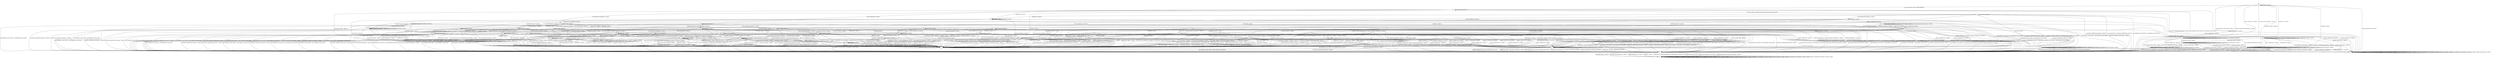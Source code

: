 digraph h17 {
s0 [label="s0"];
s1 [label="s1"];
s2 [label="s2"];
s6 [label="s6"];
s8 [label="s8"];
s10 [label="s10"];
s54 [label="s54"];
s3 [label="s3"];
s4 [label="s4"];
s7 [label="s7"];
s9 [label="s9"];
s11 [label="s11"];
s12 [label="s12"];
s14 [label="s14"];
s55 [label="s55"];
s5 [label="s5"];
s13 [label="s13"];
s15 [label="s15"];
s16 [label="s16"];
s19 [label="s19"];
s21 [label="s21"];
s23 [label="s23"];
s27 [label="s27"];
s34 [label="s34"];
s35 [label="s35"];
s53 [label="s53"];
s17 [label="s17"];
s20 [label="s20"];
s22 [label="s22"];
s24 [label="s24"];
s26 [label="s26"];
s28 [label="s28"];
s29 [label="s29"];
s36 [label="s36"];
s37 [label="s37"];
s42 [label="s42"];
s18 [label="s18"];
s25 [label="s25"];
s30 [label="s30"];
s31 [label="s31"];
s32 [label="s32"];
s38 [label="s38"];
s39 [label="s39"];
s43 [label="s43"];
s45 [label="s45"];
s33 [label="s33"];
s40 [label="s40"];
s41 [label="s41"];
s44 [label="s44"];
s46 [label="s46"];
s49 [label="s49"];
s50 [label="s50"];
s47 [label="s47"];
s48 [label="s48"];
s51 [label="s51"];
s52 [label="s52"];
s0 -> s1 [label="RSA_CLIENT_HELLO / HELLO_VERIFY_REQUEST"];
s0 -> s2 [label="RSA_CLIENT_KEY_EXCHANGE / TIMEOUT"];
s0 -> s8 [label="CHANGE_CIPHER_SPEC / TIMEOUT"];
s0 -> s10 [label="FINISHED / TIMEOUT"];
s0 -> s0 [label="APPLICATION / TIMEOUT"];
s0 -> s54 [label="CERTIFICATE / TIMEOUT"];
s0 -> s2 [label="EMPTY_CERTIFICATE / TIMEOUT"];
s0 -> s10 [label="CERTIFICATE_VERIFY / TIMEOUT"];
s0 -> s6 [label="Alert(WARNING,CLOSE_NOTIFY) / TIMEOUT"];
s0 -> s6 [label="Alert(FATAL,UNEXPECTED_MESSAGE) / TIMEOUT"];
s1 -> s3 [label="RSA_CLIENT_HELLO / SERVER_HELLO,CERTIFICATE,SERVER_HELLO_DONE"];
s1 -> s4 [label="RSA_CLIENT_KEY_EXCHANGE / TIMEOUT"];
s1 -> s8 [label="CHANGE_CIPHER_SPEC / TIMEOUT"];
s1 -> s11 [label="FINISHED / TIMEOUT"];
s1 -> s1 [label="APPLICATION / TIMEOUT"];
s1 -> s12 [label="CERTIFICATE / TIMEOUT"];
s1 -> s14 [label="EMPTY_CERTIFICATE / TIMEOUT"];
s1 -> s11 [label="CERTIFICATE_VERIFY / TIMEOUT"];
s1 -> s6 [label="Alert(WARNING,CLOSE_NOTIFY) / Alert(WARNING,CLOSE_NOTIFY)"];
s1 -> s6 [label="Alert(FATAL,UNEXPECTED_MESSAGE) / TIMEOUT"];
s2 -> s2 [label="RSA_CLIENT_HELLO / TIMEOUT"];
s2 -> s10 [label="RSA_CLIENT_KEY_EXCHANGE / TIMEOUT"];
s2 -> s9 [label="CHANGE_CIPHER_SPEC / TIMEOUT"];
s2 -> s2 [label="FINISHED / TIMEOUT"];
s2 -> s2 [label="APPLICATION / TIMEOUT"];
s2 -> s2 [label="CERTIFICATE / TIMEOUT"];
s2 -> s2 [label="EMPTY_CERTIFICATE / TIMEOUT"];
s2 -> s55 [label="CERTIFICATE_VERIFY / TIMEOUT"];
s2 -> s6 [label="Alert(WARNING,CLOSE_NOTIFY) / TIMEOUT"];
s2 -> s6 [label="Alert(FATAL,UNEXPECTED_MESSAGE) / TIMEOUT"];
s6 -> s7 [label="RSA_CLIENT_HELLO / TIMEOUT"];
s6 -> s7 [label="RSA_CLIENT_KEY_EXCHANGE / TIMEOUT"];
s6 -> s7 [label="CHANGE_CIPHER_SPEC / TIMEOUT"];
s6 -> s7 [label="FINISHED / TIMEOUT"];
s6 -> s7 [label="APPLICATION / TIMEOUT"];
s6 -> s7 [label="CERTIFICATE / TIMEOUT"];
s6 -> s7 [label="EMPTY_CERTIFICATE / TIMEOUT"];
s6 -> s7 [label="CERTIFICATE_VERIFY / TIMEOUT"];
s6 -> s7 [label="Alert(WARNING,CLOSE_NOTIFY) / TIMEOUT"];
s6 -> s7 [label="Alert(FATAL,UNEXPECTED_MESSAGE) / TIMEOUT"];
s8 -> s8 [label="RSA_CLIENT_HELLO / TIMEOUT"];
s8 -> s8 [label="RSA_CLIENT_KEY_EXCHANGE / TIMEOUT"];
s8 -> s8 [label="CHANGE_CIPHER_SPEC / TIMEOUT"];
s8 -> s8 [label="FINISHED / TIMEOUT"];
s8 -> s8 [label="APPLICATION / TIMEOUT"];
s8 -> s8 [label="CERTIFICATE / TIMEOUT"];
s8 -> s8 [label="EMPTY_CERTIFICATE / TIMEOUT"];
s8 -> s8 [label="CERTIFICATE_VERIFY / TIMEOUT"];
s8 -> s8 [label="Alert(WARNING,CLOSE_NOTIFY) / TIMEOUT"];
s8 -> s8 [label="Alert(FATAL,UNEXPECTED_MESSAGE) / TIMEOUT"];
s10 -> s10 [label="RSA_CLIENT_HELLO / TIMEOUT"];
s10 -> s10 [label="RSA_CLIENT_KEY_EXCHANGE / TIMEOUT"];
s10 -> s8 [label="CHANGE_CIPHER_SPEC / TIMEOUT"];
s10 -> s10 [label="FINISHED / TIMEOUT"];
s10 -> s10 [label="APPLICATION / TIMEOUT"];
s10 -> s10 [label="CERTIFICATE / TIMEOUT"];
s10 -> s10 [label="EMPTY_CERTIFICATE / TIMEOUT"];
s10 -> s10 [label="CERTIFICATE_VERIFY / TIMEOUT"];
s10 -> s6 [label="Alert(WARNING,CLOSE_NOTIFY) / TIMEOUT"];
s10 -> s6 [label="Alert(FATAL,UNEXPECTED_MESSAGE) / TIMEOUT"];
s54 -> s54 [label="RSA_CLIENT_HELLO / TIMEOUT"];
s54 -> s54 [label="RSA_CLIENT_KEY_EXCHANGE / TIMEOUT"];
s54 -> s8 [label="CHANGE_CIPHER_SPEC / TIMEOUT"];
s54 -> s54 [label="FINISHED / TIMEOUT"];
s54 -> s54 [label="APPLICATION / TIMEOUT"];
s54 -> s10 [label="CERTIFICATE / TIMEOUT"];
s54 -> s10 [label="EMPTY_CERTIFICATE / TIMEOUT"];
s54 -> s55 [label="CERTIFICATE_VERIFY / TIMEOUT"];
s54 -> s6 [label="Alert(WARNING,CLOSE_NOTIFY) / TIMEOUT"];
s54 -> s6 [label="Alert(FATAL,UNEXPECTED_MESSAGE) / TIMEOUT"];
s3 -> s6 [label="RSA_CLIENT_HELLO / Alert(FATAL,UNEXPECTED_MESSAGE)"];
s3 -> s15 [label="RSA_CLIENT_KEY_EXCHANGE / TIMEOUT"];
s3 -> s8 [label="CHANGE_CIPHER_SPEC / TIMEOUT"];
s3 -> s11 [label="FINISHED / TIMEOUT"];
s3 -> s3 [label="APPLICATION / TIMEOUT"];
s3 -> s12 [label="CERTIFICATE / TIMEOUT"];
s3 -> s14 [label="EMPTY_CERTIFICATE / TIMEOUT"];
s3 -> s11 [label="CERTIFICATE_VERIFY / TIMEOUT"];
s3 -> s6 [label="Alert(WARNING,CLOSE_NOTIFY) / Alert(WARNING,CLOSE_NOTIFY)"];
s3 -> s6 [label="Alert(FATAL,UNEXPECTED_MESSAGE) / TIMEOUT"];
s4 -> s19 [label="RSA_CLIENT_HELLO / TIMEOUT"];
s4 -> s11 [label="RSA_CLIENT_KEY_EXCHANGE / TIMEOUT"];
s4 -> s5 [label="CHANGE_CIPHER_SPEC / TIMEOUT"];
s4 -> s23 [label="FINISHED / TIMEOUT"];
s4 -> s4 [label="APPLICATION / TIMEOUT"];
s4 -> s27 [label="CERTIFICATE / TIMEOUT"];
s4 -> s27 [label="EMPTY_CERTIFICATE / TIMEOUT"];
s4 -> s13 [label="CERTIFICATE_VERIFY / TIMEOUT"];
s4 -> s6 [label="Alert(WARNING,CLOSE_NOTIFY) / Alert(WARNING,CLOSE_NOTIFY)"];
s4 -> s6 [label="Alert(FATAL,UNEXPECTED_MESSAGE) / TIMEOUT"];
s7 -> s7 [label="RSA_CLIENT_HELLO / SOCKET_CLOSED"];
s7 -> s7 [label="RSA_CLIENT_KEY_EXCHANGE / SOCKET_CLOSED"];
s7 -> s7 [label="CHANGE_CIPHER_SPEC / SOCKET_CLOSED"];
s7 -> s7 [label="FINISHED / SOCKET_CLOSED"];
s7 -> s7 [label="APPLICATION / SOCKET_CLOSED"];
s7 -> s7 [label="CERTIFICATE / SOCKET_CLOSED"];
s7 -> s7 [label="EMPTY_CERTIFICATE / SOCKET_CLOSED"];
s7 -> s7 [label="CERTIFICATE_VERIFY / SOCKET_CLOSED"];
s7 -> s7 [label="Alert(WARNING,CLOSE_NOTIFY) / SOCKET_CLOSED"];
s7 -> s7 [label="Alert(FATAL,UNEXPECTED_MESSAGE) / SOCKET_CLOSED"];
s9 -> s6 [label="RSA_CLIENT_HELLO / TIMEOUT"];
s9 -> s6 [label="RSA_CLIENT_KEY_EXCHANGE / TIMEOUT"];
s9 -> s8 [label="CHANGE_CIPHER_SPEC / TIMEOUT"];
s9 -> s6 [label="FINISHED / TIMEOUT"];
s9 -> s9 [label="APPLICATION / TIMEOUT"];
s9 -> s6 [label="CERTIFICATE / TIMEOUT"];
s9 -> s6 [label="EMPTY_CERTIFICATE / TIMEOUT"];
s9 -> s6 [label="CERTIFICATE_VERIFY / TIMEOUT"];
s9 -> s9 [label="Alert(WARNING,CLOSE_NOTIFY) / TIMEOUT"];
s9 -> s9 [label="Alert(FATAL,UNEXPECTED_MESSAGE) / TIMEOUT"];
s11 -> s11 [label="RSA_CLIENT_HELLO / TIMEOUT"];
s11 -> s11 [label="RSA_CLIENT_KEY_EXCHANGE / TIMEOUT"];
s11 -> s8 [label="CHANGE_CIPHER_SPEC / TIMEOUT"];
s11 -> s11 [label="FINISHED / TIMEOUT"];
s11 -> s11 [label="APPLICATION / TIMEOUT"];
s11 -> s11 [label="CERTIFICATE / TIMEOUT"];
s11 -> s11 [label="EMPTY_CERTIFICATE / TIMEOUT"];
s11 -> s11 [label="CERTIFICATE_VERIFY / TIMEOUT"];
s11 -> s6 [label="Alert(WARNING,CLOSE_NOTIFY) / Alert(WARNING,CLOSE_NOTIFY)"];
s11 -> s6 [label="Alert(FATAL,UNEXPECTED_MESSAGE) / TIMEOUT"];
s12 -> s53 [label="RSA_CLIENT_HELLO / TIMEOUT"];
s12 -> s34 [label="RSA_CLIENT_KEY_EXCHANGE / TIMEOUT"];
s12 -> s8 [label="CHANGE_CIPHER_SPEC / TIMEOUT"];
s12 -> s12 [label="FINISHED / TIMEOUT"];
s12 -> s12 [label="APPLICATION / TIMEOUT"];
s12 -> s11 [label="CERTIFICATE / TIMEOUT"];
s12 -> s11 [label="EMPTY_CERTIFICATE / TIMEOUT"];
s12 -> s16 [label="CERTIFICATE_VERIFY / TIMEOUT"];
s12 -> s6 [label="Alert(WARNING,CLOSE_NOTIFY) / Alert(WARNING,CLOSE_NOTIFY)"];
s12 -> s6 [label="Alert(FATAL,UNEXPECTED_MESSAGE) / TIMEOUT"];
s14 -> s21 [label="RSA_CLIENT_HELLO / TIMEOUT"];
s14 -> s27 [label="RSA_CLIENT_KEY_EXCHANGE / TIMEOUT"];
s14 -> s5 [label="CHANGE_CIPHER_SPEC / TIMEOUT"];
s14 -> s35 [label="FINISHED / TIMEOUT"];
s14 -> s14 [label="APPLICATION / TIMEOUT"];
s14 -> s11 [label="CERTIFICATE / TIMEOUT"];
s14 -> s11 [label="EMPTY_CERTIFICATE / TIMEOUT"];
s14 -> s16 [label="CERTIFICATE_VERIFY / TIMEOUT"];
s14 -> s6 [label="Alert(WARNING,CLOSE_NOTIFY) / Alert(WARNING,CLOSE_NOTIFY)"];
s14 -> s6 [label="Alert(FATAL,UNEXPECTED_MESSAGE) / TIMEOUT"];
s55 -> s55 [label="RSA_CLIENT_HELLO / TIMEOUT"];
s55 -> s10 [label="RSA_CLIENT_KEY_EXCHANGE / TIMEOUT"];
s55 -> s9 [label="CHANGE_CIPHER_SPEC / TIMEOUT"];
s55 -> s55 [label="FINISHED / TIMEOUT"];
s55 -> s55 [label="APPLICATION / TIMEOUT"];
s55 -> s55 [label="CERTIFICATE / TIMEOUT"];
s55 -> s55 [label="EMPTY_CERTIFICATE / TIMEOUT"];
s55 -> s10 [label="CERTIFICATE_VERIFY / TIMEOUT"];
s55 -> s6 [label="Alert(WARNING,CLOSE_NOTIFY) / TIMEOUT"];
s55 -> s6 [label="Alert(FATAL,UNEXPECTED_MESSAGE) / TIMEOUT"];
s5 -> s6 [label="RSA_CLIENT_HELLO / Alert(FATAL,UNEXPECTED_MESSAGE)"];
s5 -> s6 [label="RSA_CLIENT_KEY_EXCHANGE / Alert(FATAL,UNEXPECTED_MESSAGE)"];
s5 -> s8 [label="CHANGE_CIPHER_SPEC / TIMEOUT"];
s5 -> s6 [label="FINISHED / Alert(FATAL,UNEXPECTED_MESSAGE)"];
s5 -> s5 [label="APPLICATION / TIMEOUT"];
s5 -> s6 [label="CERTIFICATE / Alert(FATAL,UNEXPECTED_MESSAGE)"];
s5 -> s6 [label="EMPTY_CERTIFICATE / Alert(FATAL,UNEXPECTED_MESSAGE)"];
s5 -> s6 [label="CERTIFICATE_VERIFY / Alert(FATAL,UNEXPECTED_MESSAGE)"];
s5 -> s5 [label="Alert(WARNING,CLOSE_NOTIFY) / TIMEOUT"];
s5 -> s5 [label="Alert(FATAL,UNEXPECTED_MESSAGE) / TIMEOUT"];
s13 -> s20 [label="RSA_CLIENT_HELLO / TIMEOUT"];
s13 -> s11 [label="RSA_CLIENT_KEY_EXCHANGE / TIMEOUT"];
s13 -> s5 [label="CHANGE_CIPHER_SPEC / TIMEOUT"];
s13 -> s24 [label="FINISHED / TIMEOUT"];
s13 -> s13 [label="APPLICATION / TIMEOUT"];
s13 -> s28 [label="CERTIFICATE / TIMEOUT"];
s13 -> s28 [label="EMPTY_CERTIFICATE / TIMEOUT"];
s13 -> s11 [label="CERTIFICATE_VERIFY / TIMEOUT"];
s13 -> s6 [label="Alert(WARNING,CLOSE_NOTIFY) / Alert(WARNING,CLOSE_NOTIFY)"];
s13 -> s6 [label="Alert(FATAL,UNEXPECTED_MESSAGE) / TIMEOUT"];
s15 -> s19 [label="RSA_CLIENT_HELLO / TIMEOUT"];
s15 -> s11 [label="RSA_CLIENT_KEY_EXCHANGE / TIMEOUT"];
s15 -> s17 [label="CHANGE_CIPHER_SPEC / TIMEOUT"];
s15 -> s23 [label="FINISHED / TIMEOUT"];
s15 -> s15 [label="APPLICATION / TIMEOUT"];
s15 -> s27 [label="CERTIFICATE / TIMEOUT"];
s15 -> s27 [label="EMPTY_CERTIFICATE / TIMEOUT"];
s15 -> s13 [label="CERTIFICATE_VERIFY / TIMEOUT"];
s15 -> s6 [label="Alert(WARNING,CLOSE_NOTIFY) / Alert(WARNING,CLOSE_NOTIFY)"];
s15 -> s6 [label="Alert(FATAL,UNEXPECTED_MESSAGE) / TIMEOUT"];
s16 -> s22 [label="RSA_CLIENT_HELLO / TIMEOUT"];
s16 -> s28 [label="RSA_CLIENT_KEY_EXCHANGE / TIMEOUT"];
s16 -> s5 [label="CHANGE_CIPHER_SPEC / TIMEOUT"];
s16 -> s37 [label="FINISHED / TIMEOUT"];
s16 -> s16 [label="APPLICATION / TIMEOUT"];
s16 -> s11 [label="CERTIFICATE / TIMEOUT"];
s16 -> s11 [label="EMPTY_CERTIFICATE / TIMEOUT"];
s16 -> s11 [label="CERTIFICATE_VERIFY / TIMEOUT"];
s16 -> s6 [label="Alert(WARNING,CLOSE_NOTIFY) / Alert(WARNING,CLOSE_NOTIFY)"];
s16 -> s6 [label="Alert(FATAL,UNEXPECTED_MESSAGE) / TIMEOUT"];
s19 -> s11 [label="RSA_CLIENT_HELLO / TIMEOUT"];
s19 -> s11 [label="RSA_CLIENT_KEY_EXCHANGE / TIMEOUT"];
s19 -> s5 [label="CHANGE_CIPHER_SPEC / TIMEOUT"];
s19 -> s26 [label="FINISHED / TIMEOUT"];
s19 -> s19 [label="APPLICATION / TIMEOUT"];
s19 -> s29 [label="CERTIFICATE / TIMEOUT"];
s19 -> s29 [label="EMPTY_CERTIFICATE / TIMEOUT"];
s19 -> s20 [label="CERTIFICATE_VERIFY / TIMEOUT"];
s19 -> s6 [label="Alert(WARNING,CLOSE_NOTIFY) / Alert(WARNING,CLOSE_NOTIFY)"];
s19 -> s6 [label="Alert(FATAL,UNEXPECTED_MESSAGE) / TIMEOUT"];
s21 -> s11 [label="RSA_CLIENT_HELLO / TIMEOUT"];
s21 -> s29 [label="RSA_CLIENT_KEY_EXCHANGE / TIMEOUT"];
s21 -> s5 [label="CHANGE_CIPHER_SPEC / TIMEOUT"];
s21 -> s36 [label="FINISHED / TIMEOUT"];
s21 -> s21 [label="APPLICATION / TIMEOUT"];
s21 -> s11 [label="CERTIFICATE / TIMEOUT"];
s21 -> s11 [label="EMPTY_CERTIFICATE / TIMEOUT"];
s21 -> s22 [label="CERTIFICATE_VERIFY / TIMEOUT"];
s21 -> s6 [label="Alert(WARNING,CLOSE_NOTIFY) / Alert(WARNING,CLOSE_NOTIFY)"];
s21 -> s6 [label="Alert(FATAL,UNEXPECTED_MESSAGE) / TIMEOUT"];
s23 -> s26 [label="RSA_CLIENT_HELLO / TIMEOUT"];
s23 -> s11 [label="RSA_CLIENT_KEY_EXCHANGE / TIMEOUT"];
s23 -> s5 [label="CHANGE_CIPHER_SPEC / TIMEOUT"];
s23 -> s11 [label="FINISHED / TIMEOUT"];
s23 -> s23 [label="APPLICATION / TIMEOUT"];
s23 -> s42 [label="CERTIFICATE / TIMEOUT"];
s23 -> s42 [label="EMPTY_CERTIFICATE / TIMEOUT"];
s23 -> s24 [label="CERTIFICATE_VERIFY / TIMEOUT"];
s23 -> s6 [label="Alert(WARNING,CLOSE_NOTIFY) / Alert(WARNING,CLOSE_NOTIFY)"];
s23 -> s6 [label="Alert(FATAL,UNEXPECTED_MESSAGE) / TIMEOUT"];
s27 -> s29 [label="RSA_CLIENT_HELLO / TIMEOUT"];
s27 -> s11 [label="RSA_CLIENT_KEY_EXCHANGE / TIMEOUT"];
s27 -> s5 [label="CHANGE_CIPHER_SPEC / TIMEOUT"];
s27 -> s42 [label="FINISHED / TIMEOUT"];
s27 -> s27 [label="APPLICATION / TIMEOUT"];
s27 -> s11 [label="CERTIFICATE / TIMEOUT"];
s27 -> s11 [label="EMPTY_CERTIFICATE / TIMEOUT"];
s27 -> s28 [label="CERTIFICATE_VERIFY / TIMEOUT"];
s27 -> s6 [label="Alert(WARNING,CLOSE_NOTIFY) / Alert(WARNING,CLOSE_NOTIFY)"];
s27 -> s6 [label="Alert(FATAL,UNEXPECTED_MESSAGE) / TIMEOUT"];
s34 -> s53 [label="RSA_CLIENT_HELLO / TIMEOUT"];
s34 -> s11 [label="RSA_CLIENT_KEY_EXCHANGE / TIMEOUT"];
s34 -> s8 [label="CHANGE_CIPHER_SPEC / TIMEOUT"];
s34 -> s34 [label="FINISHED / TIMEOUT"];
s34 -> s34 [label="APPLICATION / TIMEOUT"];
s34 -> s11 [label="CERTIFICATE / TIMEOUT"];
s34 -> s11 [label="EMPTY_CERTIFICATE / TIMEOUT"];
s34 -> s28 [label="CERTIFICATE_VERIFY / TIMEOUT"];
s34 -> s6 [label="Alert(WARNING,CLOSE_NOTIFY) / Alert(WARNING,CLOSE_NOTIFY)"];
s34 -> s6 [label="Alert(FATAL,UNEXPECTED_MESSAGE) / TIMEOUT"];
s35 -> s36 [label="RSA_CLIENT_HELLO / TIMEOUT"];
s35 -> s42 [label="RSA_CLIENT_KEY_EXCHANGE / TIMEOUT"];
s35 -> s5 [label="CHANGE_CIPHER_SPEC / TIMEOUT"];
s35 -> s11 [label="FINISHED / TIMEOUT"];
s35 -> s35 [label="APPLICATION / TIMEOUT"];
s35 -> s11 [label="CERTIFICATE / TIMEOUT"];
s35 -> s11 [label="EMPTY_CERTIFICATE / TIMEOUT"];
s35 -> s37 [label="CERTIFICATE_VERIFY / TIMEOUT"];
s35 -> s6 [label="Alert(WARNING,CLOSE_NOTIFY) / Alert(WARNING,CLOSE_NOTIFY)"];
s35 -> s6 [label="Alert(FATAL,UNEXPECTED_MESSAGE) / TIMEOUT"];
s53 -> s11 [label="RSA_CLIENT_HELLO / TIMEOUT"];
s53 -> s53 [label="RSA_CLIENT_KEY_EXCHANGE / TIMEOUT"];
s53 -> s8 [label="CHANGE_CIPHER_SPEC / TIMEOUT"];
s53 -> s53 [label="FINISHED / TIMEOUT"];
s53 -> s53 [label="APPLICATION / TIMEOUT"];
s53 -> s11 [label="CERTIFICATE / TIMEOUT"];
s53 -> s11 [label="EMPTY_CERTIFICATE / TIMEOUT"];
s53 -> s22 [label="CERTIFICATE_VERIFY / TIMEOUT"];
s53 -> s6 [label="Alert(WARNING,CLOSE_NOTIFY) / Alert(WARNING,CLOSE_NOTIFY)"];
s53 -> s6 [label="Alert(FATAL,UNEXPECTED_MESSAGE) / TIMEOUT"];
s17 -> s31 [label="RSA_CLIENT_HELLO / TIMEOUT"];
s17 -> s11 [label="RSA_CLIENT_KEY_EXCHANGE / TIMEOUT"];
s17 -> s8 [label="CHANGE_CIPHER_SPEC / TIMEOUT"];
s17 -> s18 [label="FINISHED / CHANGE_CIPHER_SPEC,FINISHED,CHANGE_CIPHER_SPEC,FINISHED"];
s17 -> s17 [label="APPLICATION / TIMEOUT"];
s17 -> s25 [label="CERTIFICATE / TIMEOUT"];
s17 -> s25 [label="EMPTY_CERTIFICATE / TIMEOUT"];
s17 -> s39 [label="CERTIFICATE_VERIFY / TIMEOUT"];
s17 -> s17 [label="Alert(WARNING,CLOSE_NOTIFY) / TIMEOUT"];
s17 -> s17 [label="Alert(FATAL,UNEXPECTED_MESSAGE) / TIMEOUT"];
s20 -> s11 [label="RSA_CLIENT_HELLO / TIMEOUT"];
s20 -> s11 [label="RSA_CLIENT_KEY_EXCHANGE / TIMEOUT"];
s20 -> s5 [label="CHANGE_CIPHER_SPEC / TIMEOUT"];
s20 -> s30 [label="FINISHED / TIMEOUT"];
s20 -> s20 [label="APPLICATION / TIMEOUT"];
s20 -> s32 [label="CERTIFICATE / TIMEOUT"];
s20 -> s32 [label="EMPTY_CERTIFICATE / TIMEOUT"];
s20 -> s11 [label="CERTIFICATE_VERIFY / TIMEOUT"];
s20 -> s6 [label="Alert(WARNING,CLOSE_NOTIFY) / Alert(WARNING,CLOSE_NOTIFY)"];
s20 -> s6 [label="Alert(FATAL,UNEXPECTED_MESSAGE) / TIMEOUT"];
s22 -> s11 [label="RSA_CLIENT_HELLO / TIMEOUT"];
s22 -> s32 [label="RSA_CLIENT_KEY_EXCHANGE / TIMEOUT"];
s22 -> s5 [label="CHANGE_CIPHER_SPEC / TIMEOUT"];
s22 -> s38 [label="FINISHED / TIMEOUT"];
s22 -> s22 [label="APPLICATION / TIMEOUT"];
s22 -> s11 [label="CERTIFICATE / TIMEOUT"];
s22 -> s11 [label="EMPTY_CERTIFICATE / TIMEOUT"];
s22 -> s11 [label="CERTIFICATE_VERIFY / TIMEOUT"];
s22 -> s6 [label="Alert(WARNING,CLOSE_NOTIFY) / Alert(WARNING,CLOSE_NOTIFY)"];
s22 -> s6 [label="Alert(FATAL,UNEXPECTED_MESSAGE) / TIMEOUT"];
s24 -> s30 [label="RSA_CLIENT_HELLO / TIMEOUT"];
s24 -> s11 [label="RSA_CLIENT_KEY_EXCHANGE / TIMEOUT"];
s24 -> s5 [label="CHANGE_CIPHER_SPEC / TIMEOUT"];
s24 -> s11 [label="FINISHED / TIMEOUT"];
s24 -> s24 [label="APPLICATION / TIMEOUT"];
s24 -> s43 [label="CERTIFICATE / TIMEOUT"];
s24 -> s43 [label="EMPTY_CERTIFICATE / TIMEOUT"];
s24 -> s11 [label="CERTIFICATE_VERIFY / TIMEOUT"];
s24 -> s6 [label="Alert(WARNING,CLOSE_NOTIFY) / Alert(WARNING,CLOSE_NOTIFY)"];
s24 -> s6 [label="Alert(FATAL,UNEXPECTED_MESSAGE) / TIMEOUT"];
s26 -> s11 [label="RSA_CLIENT_HELLO / TIMEOUT"];
s26 -> s11 [label="RSA_CLIENT_KEY_EXCHANGE / TIMEOUT"];
s26 -> s5 [label="CHANGE_CIPHER_SPEC / TIMEOUT"];
s26 -> s11 [label="FINISHED / TIMEOUT"];
s26 -> s26 [label="APPLICATION / TIMEOUT"];
s26 -> s45 [label="CERTIFICATE / TIMEOUT"];
s26 -> s45 [label="EMPTY_CERTIFICATE / TIMEOUT"];
s26 -> s30 [label="CERTIFICATE_VERIFY / TIMEOUT"];
s26 -> s6 [label="Alert(WARNING,CLOSE_NOTIFY) / Alert(WARNING,CLOSE_NOTIFY)"];
s26 -> s6 [label="Alert(FATAL,UNEXPECTED_MESSAGE) / TIMEOUT"];
s28 -> s32 [label="RSA_CLIENT_HELLO / TIMEOUT"];
s28 -> s11 [label="RSA_CLIENT_KEY_EXCHANGE / TIMEOUT"];
s28 -> s5 [label="CHANGE_CIPHER_SPEC / TIMEOUT"];
s28 -> s43 [label="FINISHED / TIMEOUT"];
s28 -> s28 [label="APPLICATION / TIMEOUT"];
s28 -> s11 [label="CERTIFICATE / TIMEOUT"];
s28 -> s11 [label="EMPTY_CERTIFICATE / TIMEOUT"];
s28 -> s11 [label="CERTIFICATE_VERIFY / TIMEOUT"];
s28 -> s6 [label="Alert(WARNING,CLOSE_NOTIFY) / Alert(WARNING,CLOSE_NOTIFY)"];
s28 -> s6 [label="Alert(FATAL,UNEXPECTED_MESSAGE) / TIMEOUT"];
s29 -> s11 [label="RSA_CLIENT_HELLO / TIMEOUT"];
s29 -> s11 [label="RSA_CLIENT_KEY_EXCHANGE / TIMEOUT"];
s29 -> s5 [label="CHANGE_CIPHER_SPEC / TIMEOUT"];
s29 -> s45 [label="FINISHED / TIMEOUT"];
s29 -> s29 [label="APPLICATION / TIMEOUT"];
s29 -> s11 [label="CERTIFICATE / TIMEOUT"];
s29 -> s11 [label="EMPTY_CERTIFICATE / TIMEOUT"];
s29 -> s32 [label="CERTIFICATE_VERIFY / TIMEOUT"];
s29 -> s6 [label="Alert(WARNING,CLOSE_NOTIFY) / Alert(WARNING,CLOSE_NOTIFY)"];
s29 -> s6 [label="Alert(FATAL,UNEXPECTED_MESSAGE) / TIMEOUT"];
s36 -> s11 [label="RSA_CLIENT_HELLO / TIMEOUT"];
s36 -> s45 [label="RSA_CLIENT_KEY_EXCHANGE / TIMEOUT"];
s36 -> s5 [label="CHANGE_CIPHER_SPEC / TIMEOUT"];
s36 -> s11 [label="FINISHED / TIMEOUT"];
s36 -> s36 [label="APPLICATION / TIMEOUT"];
s36 -> s11 [label="CERTIFICATE / TIMEOUT"];
s36 -> s11 [label="EMPTY_CERTIFICATE / TIMEOUT"];
s36 -> s38 [label="CERTIFICATE_VERIFY / TIMEOUT"];
s36 -> s6 [label="Alert(WARNING,CLOSE_NOTIFY) / Alert(WARNING,CLOSE_NOTIFY)"];
s36 -> s6 [label="Alert(FATAL,UNEXPECTED_MESSAGE) / TIMEOUT"];
s37 -> s38 [label="RSA_CLIENT_HELLO / TIMEOUT"];
s37 -> s43 [label="RSA_CLIENT_KEY_EXCHANGE / TIMEOUT"];
s37 -> s5 [label="CHANGE_CIPHER_SPEC / TIMEOUT"];
s37 -> s11 [label="FINISHED / TIMEOUT"];
s37 -> s37 [label="APPLICATION / TIMEOUT"];
s37 -> s11 [label="CERTIFICATE / TIMEOUT"];
s37 -> s11 [label="EMPTY_CERTIFICATE / TIMEOUT"];
s37 -> s11 [label="CERTIFICATE_VERIFY / TIMEOUT"];
s37 -> s6 [label="Alert(WARNING,CLOSE_NOTIFY) / Alert(WARNING,CLOSE_NOTIFY)"];
s37 -> s6 [label="Alert(FATAL,UNEXPECTED_MESSAGE) / TIMEOUT"];
s42 -> s45 [label="RSA_CLIENT_HELLO / TIMEOUT"];
s42 -> s11 [label="RSA_CLIENT_KEY_EXCHANGE / TIMEOUT"];
s42 -> s5 [label="CHANGE_CIPHER_SPEC / TIMEOUT"];
s42 -> s11 [label="FINISHED / TIMEOUT"];
s42 -> s42 [label="APPLICATION / TIMEOUT"];
s42 -> s11 [label="CERTIFICATE / TIMEOUT"];
s42 -> s11 [label="EMPTY_CERTIFICATE / TIMEOUT"];
s42 -> s43 [label="CERTIFICATE_VERIFY / TIMEOUT"];
s42 -> s6 [label="Alert(WARNING,CLOSE_NOTIFY) / Alert(WARNING,CLOSE_NOTIFY)"];
s42 -> s6 [label="Alert(FATAL,UNEXPECTED_MESSAGE) / TIMEOUT"];
s18 -> s18 [label="RSA_CLIENT_HELLO / TIMEOUT"];
s18 -> s18 [label="RSA_CLIENT_KEY_EXCHANGE / TIMEOUT"];
s18 -> s8 [label="CHANGE_CIPHER_SPEC / TIMEOUT"];
s18 -> s18 [label="FINISHED / TIMEOUT"];
s18 -> s6 [label="APPLICATION / APPLICATION"];
s18 -> s18 [label="CERTIFICATE / TIMEOUT"];
s18 -> s18 [label="EMPTY_CERTIFICATE / TIMEOUT"];
s18 -> s18 [label="CERTIFICATE_VERIFY / TIMEOUT"];
s18 -> s6 [label="Alert(WARNING,CLOSE_NOTIFY) / TIMEOUT"];
s18 -> s6 [label="Alert(FATAL,UNEXPECTED_MESSAGE) / TIMEOUT"];
s25 -> s40 [label="RSA_CLIENT_HELLO / TIMEOUT"];
s25 -> s11 [label="RSA_CLIENT_KEY_EXCHANGE / TIMEOUT"];
s25 -> s5 [label="CHANGE_CIPHER_SPEC / TIMEOUT"];
s25 -> s44 [label="FINISHED / TIMEOUT"];
s25 -> s11 [label="APPLICATION / TIMEOUT"];
s25 -> s11 [label="CERTIFICATE / TIMEOUT"];
s25 -> s11 [label="EMPTY_CERTIFICATE / TIMEOUT"];
s25 -> s41 [label="CERTIFICATE_VERIFY / TIMEOUT"];
s25 -> s6 [label="Alert(WARNING,CLOSE_NOTIFY) / Alert(WARNING,CLOSE_NOTIFY)"];
s25 -> s6 [label="Alert(FATAL,UNEXPECTED_MESSAGE) / TIMEOUT"];
s30 -> s11 [label="RSA_CLIENT_HELLO / TIMEOUT"];
s30 -> s11 [label="RSA_CLIENT_KEY_EXCHANGE / TIMEOUT"];
s30 -> s5 [label="CHANGE_CIPHER_SPEC / TIMEOUT"];
s30 -> s11 [label="FINISHED / TIMEOUT"];
s30 -> s30 [label="APPLICATION / TIMEOUT"];
s30 -> s46 [label="CERTIFICATE / TIMEOUT"];
s30 -> s46 [label="EMPTY_CERTIFICATE / TIMEOUT"];
s30 -> s11 [label="CERTIFICATE_VERIFY / TIMEOUT"];
s30 -> s6 [label="Alert(WARNING,CLOSE_NOTIFY) / Alert(WARNING,CLOSE_NOTIFY)"];
s30 -> s6 [label="Alert(FATAL,UNEXPECTED_MESSAGE) / TIMEOUT"];
s31 -> s11 [label="RSA_CLIENT_HELLO / TIMEOUT"];
s31 -> s11 [label="RSA_CLIENT_KEY_EXCHANGE / TIMEOUT"];
s31 -> s5 [label="CHANGE_CIPHER_SPEC / TIMEOUT"];
s31 -> s33 [label="FINISHED / TIMEOUT"];
s31 -> s11 [label="APPLICATION / TIMEOUT"];
s31 -> s40 [label="CERTIFICATE / TIMEOUT"];
s31 -> s40 [label="EMPTY_CERTIFICATE / TIMEOUT"];
s31 -> s49 [label="CERTIFICATE_VERIFY / TIMEOUT"];
s31 -> s6 [label="Alert(WARNING,CLOSE_NOTIFY) / Alert(WARNING,CLOSE_NOTIFY)"];
s31 -> s6 [label="Alert(FATAL,UNEXPECTED_MESSAGE) / TIMEOUT"];
s32 -> s11 [label="RSA_CLIENT_HELLO / TIMEOUT"];
s32 -> s11 [label="RSA_CLIENT_KEY_EXCHANGE / TIMEOUT"];
s32 -> s5 [label="CHANGE_CIPHER_SPEC / TIMEOUT"];
s32 -> s46 [label="FINISHED / TIMEOUT"];
s32 -> s32 [label="APPLICATION / TIMEOUT"];
s32 -> s11 [label="CERTIFICATE / TIMEOUT"];
s32 -> s11 [label="EMPTY_CERTIFICATE / TIMEOUT"];
s32 -> s11 [label="CERTIFICATE_VERIFY / TIMEOUT"];
s32 -> s6 [label="Alert(WARNING,CLOSE_NOTIFY) / Alert(WARNING,CLOSE_NOTIFY)"];
s32 -> s6 [label="Alert(FATAL,UNEXPECTED_MESSAGE) / TIMEOUT"];
s38 -> s11 [label="RSA_CLIENT_HELLO / TIMEOUT"];
s38 -> s46 [label="RSA_CLIENT_KEY_EXCHANGE / TIMEOUT"];
s38 -> s5 [label="CHANGE_CIPHER_SPEC / TIMEOUT"];
s38 -> s11 [label="FINISHED / TIMEOUT"];
s38 -> s38 [label="APPLICATION / TIMEOUT"];
s38 -> s11 [label="CERTIFICATE / TIMEOUT"];
s38 -> s11 [label="EMPTY_CERTIFICATE / TIMEOUT"];
s38 -> s11 [label="CERTIFICATE_VERIFY / TIMEOUT"];
s38 -> s6 [label="Alert(WARNING,CLOSE_NOTIFY) / Alert(WARNING,CLOSE_NOTIFY)"];
s38 -> s6 [label="Alert(FATAL,UNEXPECTED_MESSAGE) / TIMEOUT"];
s39 -> s49 [label="RSA_CLIENT_HELLO / TIMEOUT"];
s39 -> s11 [label="RSA_CLIENT_KEY_EXCHANGE / TIMEOUT"];
s39 -> s5 [label="CHANGE_CIPHER_SPEC / TIMEOUT"];
s39 -> s50 [label="FINISHED / TIMEOUT"];
s39 -> s11 [label="APPLICATION / TIMEOUT"];
s39 -> s41 [label="CERTIFICATE / TIMEOUT"];
s39 -> s41 [label="EMPTY_CERTIFICATE / TIMEOUT"];
s39 -> s11 [label="CERTIFICATE_VERIFY / TIMEOUT"];
s39 -> s6 [label="Alert(WARNING,CLOSE_NOTIFY) / Alert(WARNING,CLOSE_NOTIFY)"];
s39 -> s6 [label="Alert(FATAL,UNEXPECTED_MESSAGE) / TIMEOUT"];
s43 -> s46 [label="RSA_CLIENT_HELLO / TIMEOUT"];
s43 -> s11 [label="RSA_CLIENT_KEY_EXCHANGE / TIMEOUT"];
s43 -> s5 [label="CHANGE_CIPHER_SPEC / TIMEOUT"];
s43 -> s11 [label="FINISHED / TIMEOUT"];
s43 -> s43 [label="APPLICATION / TIMEOUT"];
s43 -> s11 [label="CERTIFICATE / TIMEOUT"];
s43 -> s11 [label="EMPTY_CERTIFICATE / TIMEOUT"];
s43 -> s11 [label="CERTIFICATE_VERIFY / TIMEOUT"];
s43 -> s6 [label="Alert(WARNING,CLOSE_NOTIFY) / Alert(WARNING,CLOSE_NOTIFY)"];
s43 -> s6 [label="Alert(FATAL,UNEXPECTED_MESSAGE) / TIMEOUT"];
s45 -> s11 [label="RSA_CLIENT_HELLO / TIMEOUT"];
s45 -> s11 [label="RSA_CLIENT_KEY_EXCHANGE / TIMEOUT"];
s45 -> s5 [label="CHANGE_CIPHER_SPEC / TIMEOUT"];
s45 -> s11 [label="FINISHED / TIMEOUT"];
s45 -> s45 [label="APPLICATION / TIMEOUT"];
s45 -> s11 [label="CERTIFICATE / TIMEOUT"];
s45 -> s11 [label="EMPTY_CERTIFICATE / TIMEOUT"];
s45 -> s46 [label="CERTIFICATE_VERIFY / TIMEOUT"];
s45 -> s6 [label="Alert(WARNING,CLOSE_NOTIFY) / Alert(WARNING,CLOSE_NOTIFY)"];
s45 -> s6 [label="Alert(FATAL,UNEXPECTED_MESSAGE) / TIMEOUT"];
s33 -> s11 [label="RSA_CLIENT_HELLO / TIMEOUT"];
s33 -> s11 [label="RSA_CLIENT_KEY_EXCHANGE / TIMEOUT"];
s33 -> s5 [label="CHANGE_CIPHER_SPEC / TIMEOUT"];
s33 -> s11 [label="FINISHED / TIMEOUT"];
s33 -> s11 [label="APPLICATION / TIMEOUT"];
s33 -> s47 [label="CERTIFICATE / TIMEOUT"];
s33 -> s47 [label="EMPTY_CERTIFICATE / TIMEOUT"];
s33 -> s30 [label="CERTIFICATE_VERIFY / TIMEOUT"];
s33 -> s6 [label="Alert(WARNING,CLOSE_NOTIFY) / Alert(WARNING,CLOSE_NOTIFY)"];
s33 -> s6 [label="Alert(FATAL,UNEXPECTED_MESSAGE) / TIMEOUT"];
s40 -> s11 [label="RSA_CLIENT_HELLO / TIMEOUT"];
s40 -> s11 [label="RSA_CLIENT_KEY_EXCHANGE / TIMEOUT"];
s40 -> s5 [label="CHANGE_CIPHER_SPEC / TIMEOUT"];
s40 -> s47 [label="FINISHED / TIMEOUT"];
s40 -> s11 [label="APPLICATION / TIMEOUT"];
s40 -> s11 [label="CERTIFICATE / TIMEOUT"];
s40 -> s11 [label="EMPTY_CERTIFICATE / TIMEOUT"];
s40 -> s51 [label="CERTIFICATE_VERIFY / TIMEOUT"];
s40 -> s6 [label="Alert(WARNING,CLOSE_NOTIFY) / Alert(WARNING,CLOSE_NOTIFY)"];
s40 -> s6 [label="Alert(FATAL,UNEXPECTED_MESSAGE) / TIMEOUT"];
s41 -> s51 [label="RSA_CLIENT_HELLO / TIMEOUT"];
s41 -> s11 [label="RSA_CLIENT_KEY_EXCHANGE / TIMEOUT"];
s41 -> s5 [label="CHANGE_CIPHER_SPEC / TIMEOUT"];
s41 -> s48 [label="FINISHED / TIMEOUT"];
s41 -> s11 [label="APPLICATION / TIMEOUT"];
s41 -> s11 [label="CERTIFICATE / TIMEOUT"];
s41 -> s11 [label="EMPTY_CERTIFICATE / TIMEOUT"];
s41 -> s11 [label="CERTIFICATE_VERIFY / TIMEOUT"];
s41 -> s6 [label="Alert(WARNING,CLOSE_NOTIFY) / Alert(WARNING,CLOSE_NOTIFY)"];
s41 -> s6 [label="Alert(FATAL,UNEXPECTED_MESSAGE) / TIMEOUT"];
s44 -> s47 [label="RSA_CLIENT_HELLO / TIMEOUT"];
s44 -> s11 [label="RSA_CLIENT_KEY_EXCHANGE / TIMEOUT"];
s44 -> s5 [label="CHANGE_CIPHER_SPEC / TIMEOUT"];
s44 -> s11 [label="FINISHED / TIMEOUT"];
s44 -> s11 [label="APPLICATION / TIMEOUT"];
s44 -> s11 [label="CERTIFICATE / TIMEOUT"];
s44 -> s11 [label="EMPTY_CERTIFICATE / TIMEOUT"];
s44 -> s48 [label="CERTIFICATE_VERIFY / TIMEOUT"];
s44 -> s6 [label="Alert(WARNING,CLOSE_NOTIFY) / Alert(WARNING,CLOSE_NOTIFY)"];
s44 -> s6 [label="Alert(FATAL,UNEXPECTED_MESSAGE) / TIMEOUT"];
s46 -> s11 [label="RSA_CLIENT_HELLO / TIMEOUT"];
s46 -> s11 [label="RSA_CLIENT_KEY_EXCHANGE / TIMEOUT"];
s46 -> s5 [label="CHANGE_CIPHER_SPEC / TIMEOUT"];
s46 -> s11 [label="FINISHED / TIMEOUT"];
s46 -> s46 [label="APPLICATION / TIMEOUT"];
s46 -> s11 [label="CERTIFICATE / TIMEOUT"];
s46 -> s11 [label="EMPTY_CERTIFICATE / TIMEOUT"];
s46 -> s11 [label="CERTIFICATE_VERIFY / TIMEOUT"];
s46 -> s6 [label="Alert(WARNING,CLOSE_NOTIFY) / Alert(WARNING,CLOSE_NOTIFY)"];
s46 -> s6 [label="Alert(FATAL,UNEXPECTED_MESSAGE) / TIMEOUT"];
s49 -> s11 [label="RSA_CLIENT_HELLO / TIMEOUT"];
s49 -> s11 [label="RSA_CLIENT_KEY_EXCHANGE / TIMEOUT"];
s49 -> s5 [label="CHANGE_CIPHER_SPEC / TIMEOUT"];
s49 -> s30 [label="FINISHED / TIMEOUT"];
s49 -> s11 [label="APPLICATION / TIMEOUT"];
s49 -> s51 [label="CERTIFICATE / TIMEOUT"];
s49 -> s51 [label="EMPTY_CERTIFICATE / TIMEOUT"];
s49 -> s11 [label="CERTIFICATE_VERIFY / TIMEOUT"];
s49 -> s6 [label="Alert(WARNING,CLOSE_NOTIFY) / Alert(WARNING,CLOSE_NOTIFY)"];
s49 -> s6 [label="Alert(FATAL,UNEXPECTED_MESSAGE) / TIMEOUT"];
s50 -> s30 [label="RSA_CLIENT_HELLO / TIMEOUT"];
s50 -> s11 [label="RSA_CLIENT_KEY_EXCHANGE / TIMEOUT"];
s50 -> s5 [label="CHANGE_CIPHER_SPEC / TIMEOUT"];
s50 -> s11 [label="FINISHED / TIMEOUT"];
s50 -> s11 [label="APPLICATION / TIMEOUT"];
s50 -> s48 [label="CERTIFICATE / TIMEOUT"];
s50 -> s48 [label="EMPTY_CERTIFICATE / TIMEOUT"];
s50 -> s11 [label="CERTIFICATE_VERIFY / TIMEOUT"];
s50 -> s6 [label="Alert(WARNING,CLOSE_NOTIFY) / Alert(WARNING,CLOSE_NOTIFY)"];
s50 -> s6 [label="Alert(FATAL,UNEXPECTED_MESSAGE) / TIMEOUT"];
s47 -> s11 [label="RSA_CLIENT_HELLO / TIMEOUT"];
s47 -> s11 [label="RSA_CLIENT_KEY_EXCHANGE / TIMEOUT"];
s47 -> s5 [label="CHANGE_CIPHER_SPEC / TIMEOUT"];
s47 -> s11 [label="FINISHED / TIMEOUT"];
s47 -> s11 [label="APPLICATION / TIMEOUT"];
s47 -> s11 [label="CERTIFICATE / TIMEOUT"];
s47 -> s11 [label="EMPTY_CERTIFICATE / TIMEOUT"];
s47 -> s52 [label="CERTIFICATE_VERIFY / TIMEOUT"];
s47 -> s6 [label="Alert(WARNING,CLOSE_NOTIFY) / Alert(WARNING,CLOSE_NOTIFY)"];
s47 -> s6 [label="Alert(FATAL,UNEXPECTED_MESSAGE) / TIMEOUT"];
s48 -> s52 [label="RSA_CLIENT_HELLO / TIMEOUT"];
s48 -> s11 [label="RSA_CLIENT_KEY_EXCHANGE / TIMEOUT"];
s48 -> s5 [label="CHANGE_CIPHER_SPEC / TIMEOUT"];
s48 -> s11 [label="FINISHED / TIMEOUT"];
s48 -> s11 [label="APPLICATION / TIMEOUT"];
s48 -> s11 [label="CERTIFICATE / TIMEOUT"];
s48 -> s11 [label="EMPTY_CERTIFICATE / TIMEOUT"];
s48 -> s11 [label="CERTIFICATE_VERIFY / TIMEOUT"];
s48 -> s6 [label="Alert(WARNING,CLOSE_NOTIFY) / Alert(WARNING,CLOSE_NOTIFY)"];
s48 -> s6 [label="Alert(FATAL,UNEXPECTED_MESSAGE) / TIMEOUT"];
s51 -> s11 [label="RSA_CLIENT_HELLO / TIMEOUT"];
s51 -> s11 [label="RSA_CLIENT_KEY_EXCHANGE / TIMEOUT"];
s51 -> s5 [label="CHANGE_CIPHER_SPEC / TIMEOUT"];
s51 -> s52 [label="FINISHED / TIMEOUT"];
s51 -> s11 [label="APPLICATION / TIMEOUT"];
s51 -> s11 [label="CERTIFICATE / TIMEOUT"];
s51 -> s11 [label="EMPTY_CERTIFICATE / TIMEOUT"];
s51 -> s11 [label="CERTIFICATE_VERIFY / TIMEOUT"];
s51 -> s6 [label="Alert(WARNING,CLOSE_NOTIFY) / Alert(WARNING,CLOSE_NOTIFY)"];
s51 -> s6 [label="Alert(FATAL,UNEXPECTED_MESSAGE) / TIMEOUT"];
s52 -> s11 [label="RSA_CLIENT_HELLO / TIMEOUT"];
s52 -> s11 [label="RSA_CLIENT_KEY_EXCHANGE / TIMEOUT"];
s52 -> s5 [label="CHANGE_CIPHER_SPEC / TIMEOUT"];
s52 -> s11 [label="FINISHED / TIMEOUT"];
s52 -> s11 [label="APPLICATION / TIMEOUT"];
s52 -> s11 [label="CERTIFICATE / TIMEOUT"];
s52 -> s11 [label="EMPTY_CERTIFICATE / TIMEOUT"];
s52 -> s11 [label="CERTIFICATE_VERIFY / TIMEOUT"];
s52 -> s6 [label="Alert(WARNING,CLOSE_NOTIFY) / Alert(WARNING,CLOSE_NOTIFY)"];
s52 -> s6 [label="Alert(FATAL,UNEXPECTED_MESSAGE) / TIMEOUT"];
__start0 [shape=none, label=""];
__start0 -> s0 [label=""];
}
